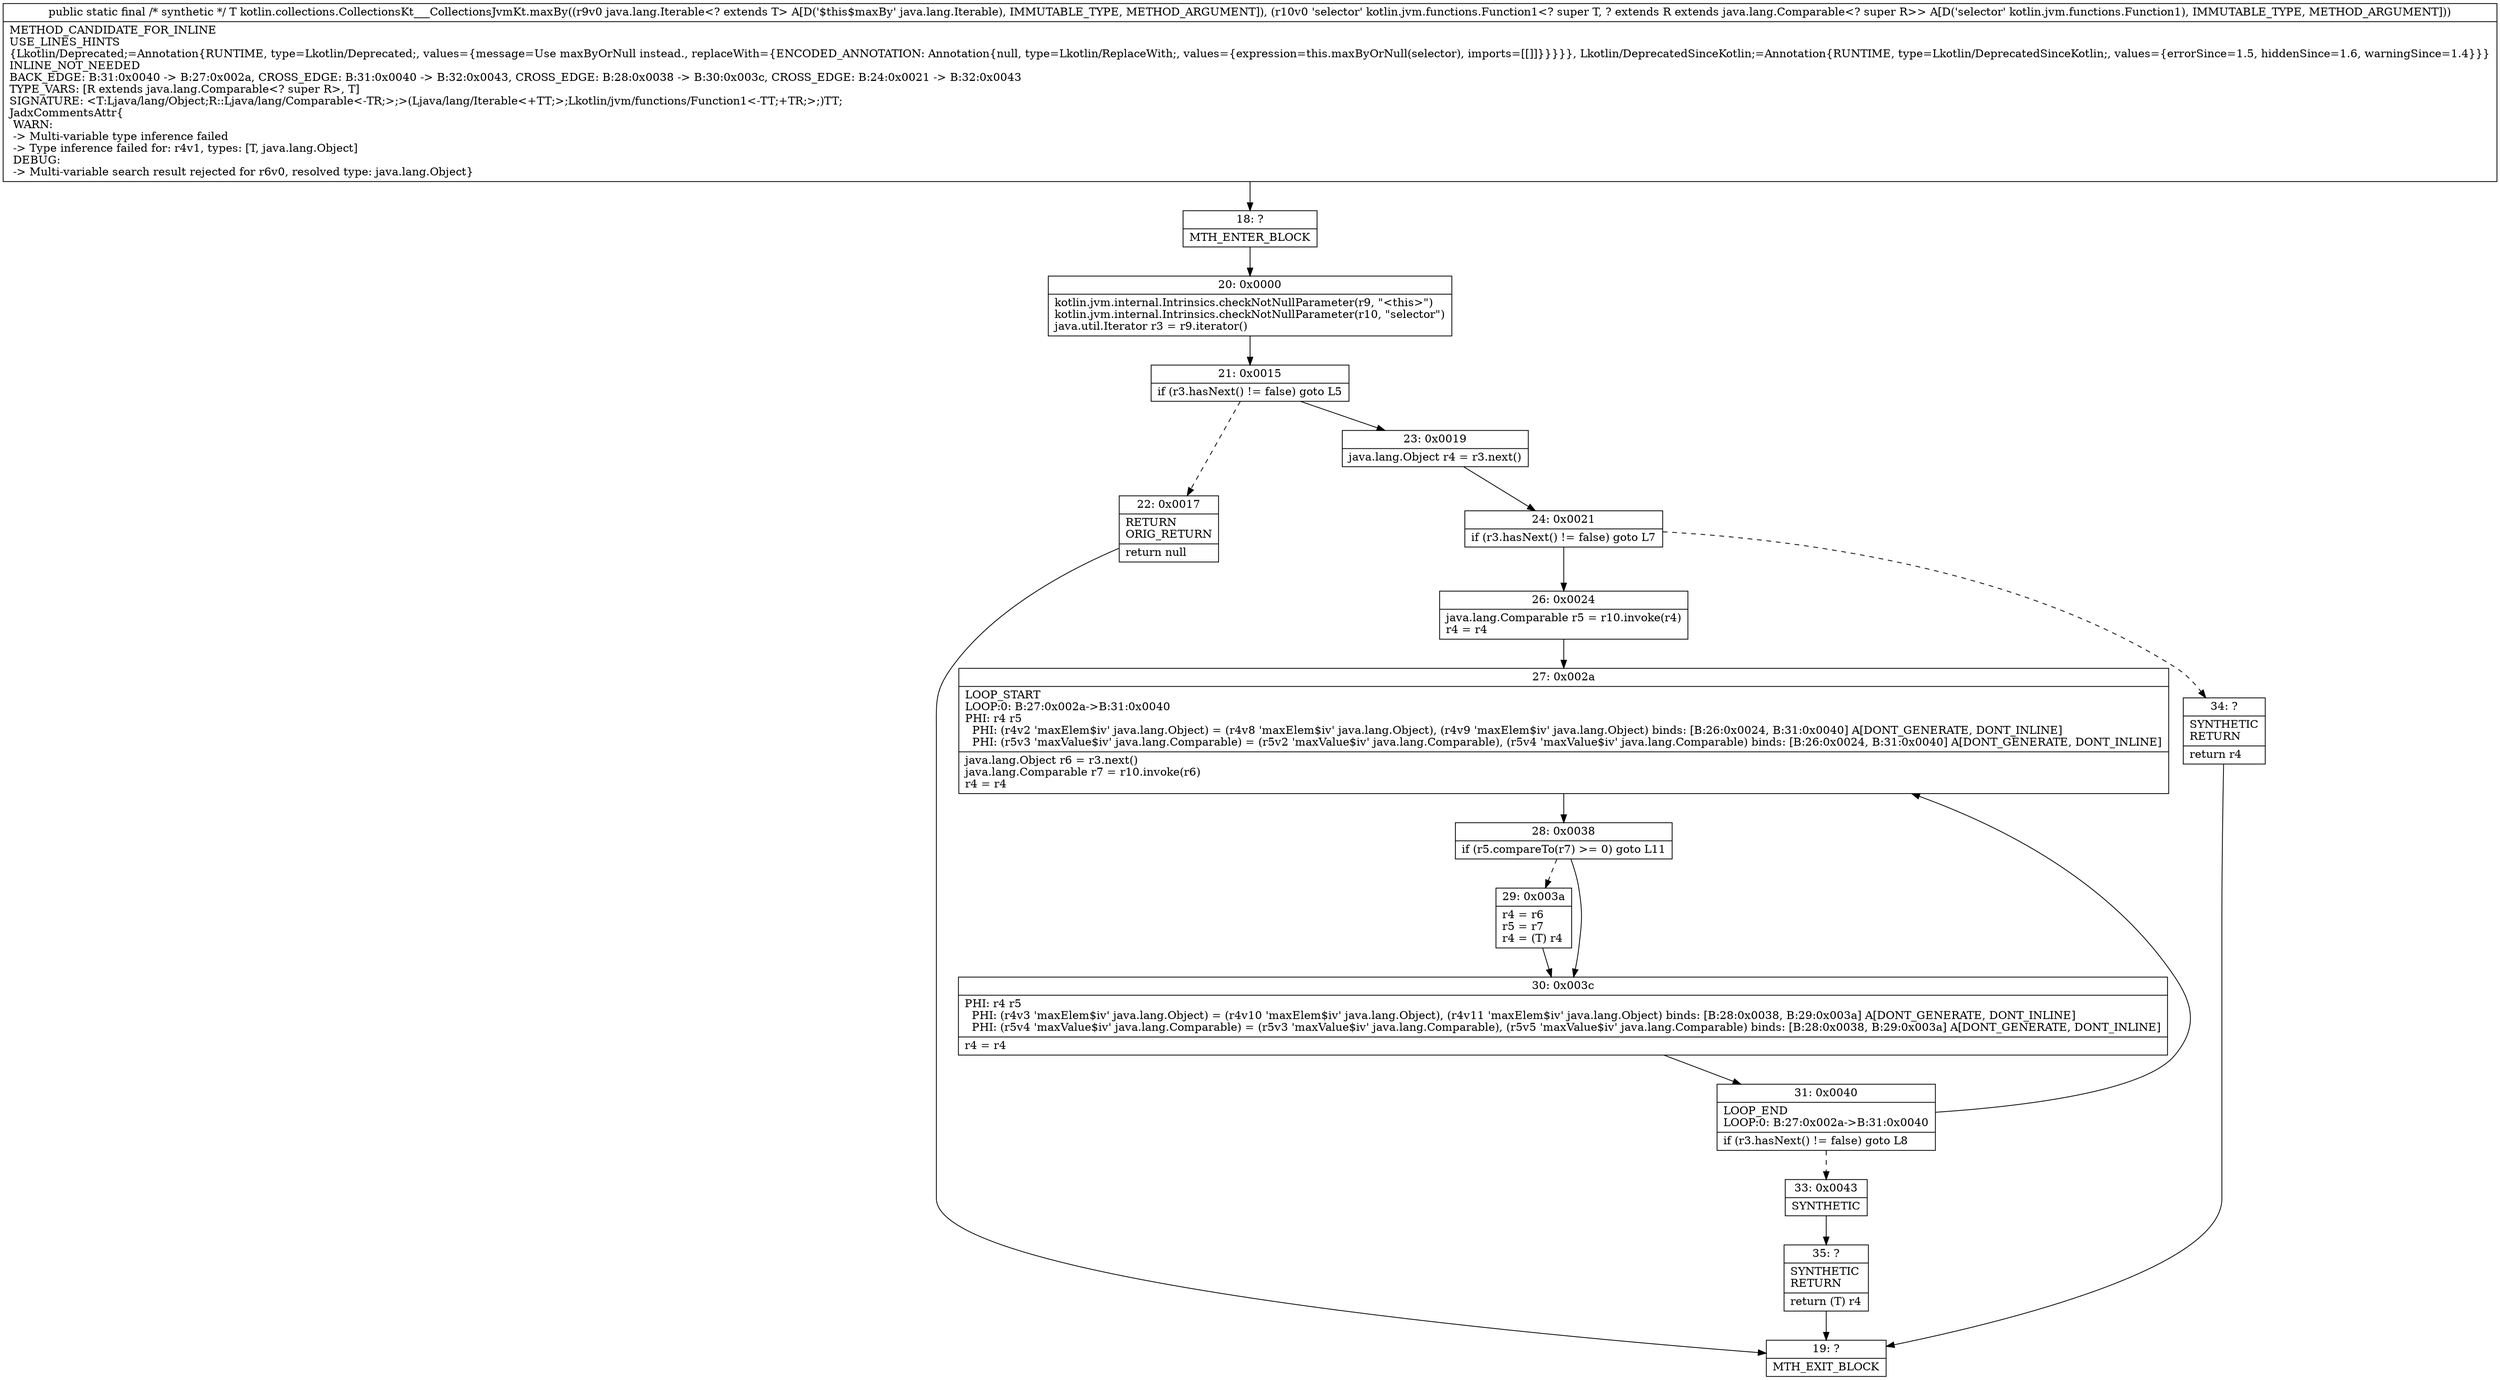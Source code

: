 digraph "CFG forkotlin.collections.CollectionsKt___CollectionsJvmKt.maxBy(Ljava\/lang\/Iterable;Lkotlin\/jvm\/functions\/Function1;)Ljava\/lang\/Object;" {
Node_18 [shape=record,label="{18\:\ ?|MTH_ENTER_BLOCK\l}"];
Node_20 [shape=record,label="{20\:\ 0x0000|kotlin.jvm.internal.Intrinsics.checkNotNullParameter(r9, \"\<this\>\")\lkotlin.jvm.internal.Intrinsics.checkNotNullParameter(r10, \"selector\")\ljava.util.Iterator r3 = r9.iterator()\l}"];
Node_21 [shape=record,label="{21\:\ 0x0015|if (r3.hasNext() != false) goto L5\l}"];
Node_22 [shape=record,label="{22\:\ 0x0017|RETURN\lORIG_RETURN\l|return null\l}"];
Node_19 [shape=record,label="{19\:\ ?|MTH_EXIT_BLOCK\l}"];
Node_23 [shape=record,label="{23\:\ 0x0019|java.lang.Object r4 = r3.next()\l}"];
Node_24 [shape=record,label="{24\:\ 0x0021|if (r3.hasNext() != false) goto L7\l}"];
Node_26 [shape=record,label="{26\:\ 0x0024|java.lang.Comparable r5 = r10.invoke(r4)\lr4 = r4\l}"];
Node_27 [shape=record,label="{27\:\ 0x002a|LOOP_START\lLOOP:0: B:27:0x002a\-\>B:31:0x0040\lPHI: r4 r5 \l  PHI: (r4v2 'maxElem$iv' java.lang.Object) = (r4v8 'maxElem$iv' java.lang.Object), (r4v9 'maxElem$iv' java.lang.Object) binds: [B:26:0x0024, B:31:0x0040] A[DONT_GENERATE, DONT_INLINE]\l  PHI: (r5v3 'maxValue$iv' java.lang.Comparable) = (r5v2 'maxValue$iv' java.lang.Comparable), (r5v4 'maxValue$iv' java.lang.Comparable) binds: [B:26:0x0024, B:31:0x0040] A[DONT_GENERATE, DONT_INLINE]\l|java.lang.Object r6 = r3.next()\ljava.lang.Comparable r7 = r10.invoke(r6)\lr4 = r4\l}"];
Node_28 [shape=record,label="{28\:\ 0x0038|if (r5.compareTo(r7) \>= 0) goto L11\l}"];
Node_29 [shape=record,label="{29\:\ 0x003a|r4 = r6\lr5 = r7\lr4 = (T) r4\l}"];
Node_30 [shape=record,label="{30\:\ 0x003c|PHI: r4 r5 \l  PHI: (r4v3 'maxElem$iv' java.lang.Object) = (r4v10 'maxElem$iv' java.lang.Object), (r4v11 'maxElem$iv' java.lang.Object) binds: [B:28:0x0038, B:29:0x003a] A[DONT_GENERATE, DONT_INLINE]\l  PHI: (r5v4 'maxValue$iv' java.lang.Comparable) = (r5v3 'maxValue$iv' java.lang.Comparable), (r5v5 'maxValue$iv' java.lang.Comparable) binds: [B:28:0x0038, B:29:0x003a] A[DONT_GENERATE, DONT_INLINE]\l|r4 = r4\l}"];
Node_31 [shape=record,label="{31\:\ 0x0040|LOOP_END\lLOOP:0: B:27:0x002a\-\>B:31:0x0040\l|if (r3.hasNext() != false) goto L8\l}"];
Node_33 [shape=record,label="{33\:\ 0x0043|SYNTHETIC\l}"];
Node_35 [shape=record,label="{35\:\ ?|SYNTHETIC\lRETURN\l|return (T) r4\l}"];
Node_34 [shape=record,label="{34\:\ ?|SYNTHETIC\lRETURN\l|return r4\l}"];
MethodNode[shape=record,label="{public static final \/* synthetic *\/ T kotlin.collections.CollectionsKt___CollectionsJvmKt.maxBy((r9v0 java.lang.Iterable\<? extends T\> A[D('$this$maxBy' java.lang.Iterable), IMMUTABLE_TYPE, METHOD_ARGUMENT]), (r10v0 'selector' kotlin.jvm.functions.Function1\<? super T, ? extends R extends java.lang.Comparable\<? super R\>\> A[D('selector' kotlin.jvm.functions.Function1), IMMUTABLE_TYPE, METHOD_ARGUMENT]))  | METHOD_CANDIDATE_FOR_INLINE\lUSE_LINES_HINTS\l\{Lkotlin\/Deprecated;=Annotation\{RUNTIME, type=Lkotlin\/Deprecated;, values=\{message=Use maxByOrNull instead., replaceWith=\{ENCODED_ANNOTATION: Annotation\{null, type=Lkotlin\/ReplaceWith;, values=\{expression=this.maxByOrNull(selector), imports=[[]]\}\}\}\}\}, Lkotlin\/DeprecatedSinceKotlin;=Annotation\{RUNTIME, type=Lkotlin\/DeprecatedSinceKotlin;, values=\{errorSince=1.5, hiddenSince=1.6, warningSince=1.4\}\}\}\lINLINE_NOT_NEEDED\lBACK_EDGE: B:31:0x0040 \-\> B:27:0x002a, CROSS_EDGE: B:31:0x0040 \-\> B:32:0x0043, CROSS_EDGE: B:28:0x0038 \-\> B:30:0x003c, CROSS_EDGE: B:24:0x0021 \-\> B:32:0x0043\lTYPE_VARS: [R extends java.lang.Comparable\<? super R\>, T]\lSIGNATURE: \<T:Ljava\/lang\/Object;R::Ljava\/lang\/Comparable\<\-TR;\>;\>(Ljava\/lang\/Iterable\<+TT;\>;Lkotlin\/jvm\/functions\/Function1\<\-TT;+TR;\>;)TT;\lJadxCommentsAttr\{\l WARN: \l \-\> Multi\-variable type inference failed\l \-\> Type inference failed for: r4v1, types: [T, java.lang.Object]\l DEBUG: \l \-\> Multi\-variable search result rejected for r6v0, resolved type: java.lang.Object\}\l}"];
MethodNode -> Node_18;Node_18 -> Node_20;
Node_20 -> Node_21;
Node_21 -> Node_22[style=dashed];
Node_21 -> Node_23;
Node_22 -> Node_19;
Node_23 -> Node_24;
Node_24 -> Node_26;
Node_24 -> Node_34[style=dashed];
Node_26 -> Node_27;
Node_27 -> Node_28;
Node_28 -> Node_29[style=dashed];
Node_28 -> Node_30;
Node_29 -> Node_30;
Node_30 -> Node_31;
Node_31 -> Node_27;
Node_31 -> Node_33[style=dashed];
Node_33 -> Node_35;
Node_35 -> Node_19;
Node_34 -> Node_19;
}

